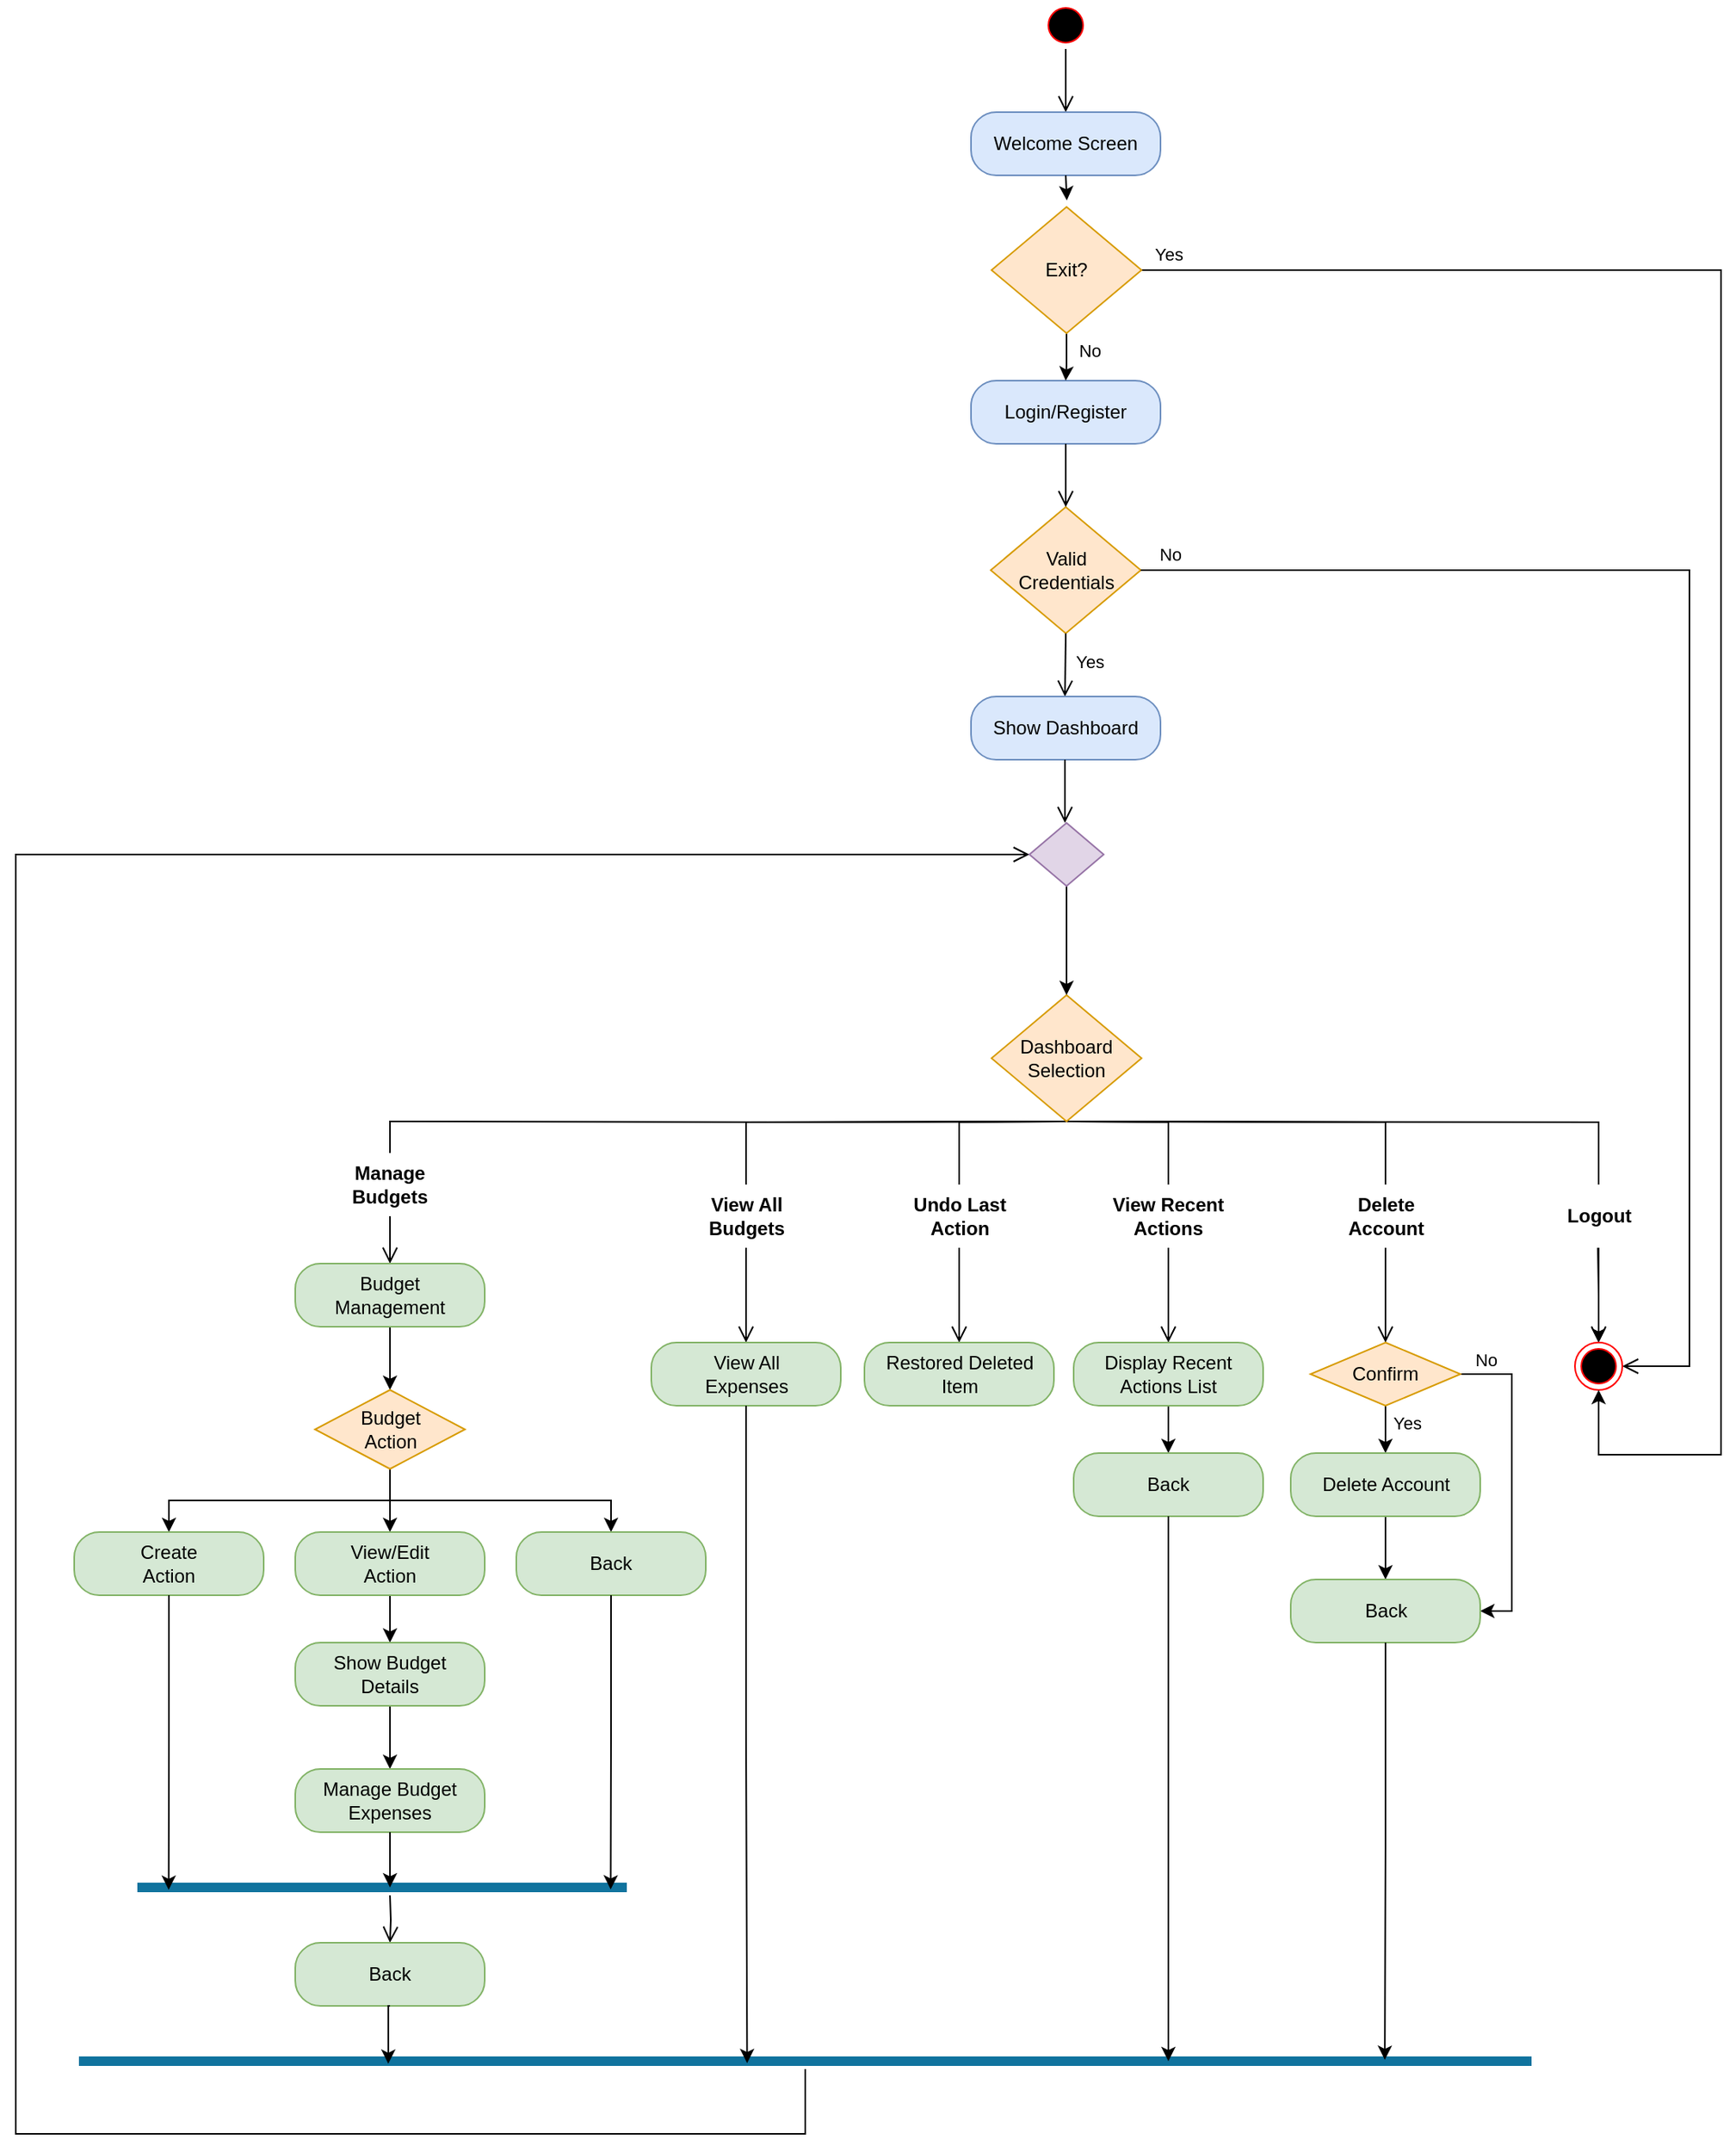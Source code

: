 <mxfile version="26.2.14">
  <diagram name="Page-1" id="0783ab3e-0a74-02c8-0abd-f7b4e66b4bec">
    <mxGraphModel grid="1" page="1" gridSize="10" guides="1" tooltips="1" connect="1" arrows="1" fold="1" pageScale="1" pageWidth="850" pageHeight="1100" background="none" math="0" shadow="0">
      <root>
        <mxCell id="0" />
        <mxCell id="1" parent="0" />
        <mxCell id="14E7IoNqwPS8QeaToOx5-82" value="" style="ellipse;html=1;shape=startState;fillColor=#000000;strokeColor=#FF0000;fixDash=0;editable=1;movable=1;resizable=1;rotatable=1;deletable=1;locked=0;connectable=1;metaEdit=0;" vertex="1" parent="1">
          <mxGeometry x="410" width="30" height="30" as="geometry" />
        </mxCell>
        <mxCell id="14E7IoNqwPS8QeaToOx5-83" value="" style="edgeStyle=orthogonalEdgeStyle;html=1;verticalAlign=bottom;endArrow=open;endSize=8;strokeColor=#000000;rounded=0;entryX=0.5;entryY=0;entryDx=0;entryDy=0;fixDash=0;editable=1;movable=1;resizable=1;rotatable=1;deletable=1;locked=0;connectable=1;metaEdit=0;" edge="1" parent="1" source="14E7IoNqwPS8QeaToOx5-82" target="14E7IoNqwPS8QeaToOx5-84">
          <mxGeometry relative="1" as="geometry">
            <mxPoint x="425" y="210" as="targetPoint" />
          </mxGeometry>
        </mxCell>
        <mxCell id="14E7IoNqwPS8QeaToOx5-84" value="&lt;div&gt;Welcome Screen&lt;/div&gt;" style="rounded=1;whiteSpace=wrap;html=1;arcSize=40;fillColor=#dae8fc;strokeColor=#6c8ebf;fixDash=0;editable=1;movable=1;resizable=1;rotatable=1;deletable=1;locked=0;connectable=1;metaEdit=0;" vertex="1" parent="1">
          <mxGeometry x="365" y="70" width="120" height="40" as="geometry" />
        </mxCell>
        <mxCell id="14E7IoNqwPS8QeaToOx5-88" value="&lt;div&gt;Valid&lt;/div&gt;&lt;div&gt;Credentials&lt;/div&gt;" style="rhombus;whiteSpace=wrap;html=1;fillColor=#ffe6cc;strokeColor=#d79b00;fixDash=0;editable=1;movable=1;resizable=1;rotatable=1;deletable=1;locked=0;connectable=1;metaEdit=0;" vertex="1" parent="1">
          <mxGeometry x="377.5" y="320" width="95" height="80" as="geometry" />
        </mxCell>
        <mxCell id="14E7IoNqwPS8QeaToOx5-89" value="" style="edgeStyle=orthogonalEdgeStyle;html=1;align=left;verticalAlign=bottom;endArrow=open;endSize=8;strokeColor=#000000;rounded=0;entryX=1;entryY=0.5;entryDx=0;entryDy=0;fixDash=0;editable=1;movable=1;resizable=1;rotatable=1;deletable=1;locked=0;connectable=1;metaEdit=0;" edge="1" parent="1" source="14E7IoNqwPS8QeaToOx5-88" target="14E7IoNqwPS8QeaToOx5-148">
          <mxGeometry x="-1" relative="1" as="geometry">
            <mxPoint x="520" y="220" as="targetPoint" />
            <Array as="points">
              <mxPoint x="820" y="360" />
              <mxPoint x="820" y="864" />
            </Array>
            <mxPoint as="offset" />
          </mxGeometry>
        </mxCell>
        <mxCell id="14E7IoNqwPS8QeaToOx5-197" value="No" style="edgeLabel;html=1;align=center;verticalAlign=middle;resizable=1;points=[];fixDash=0;editable=1;movable=1;rotatable=1;deletable=1;locked=0;connectable=1;metaEdit=0;" connectable="0" vertex="1" parent="14E7IoNqwPS8QeaToOx5-89">
          <mxGeometry x="-0.962" y="1" relative="1" as="geometry">
            <mxPoint x="1" y="-9" as="offset" />
          </mxGeometry>
        </mxCell>
        <mxCell id="14E7IoNqwPS8QeaToOx5-90" value="" style="edgeStyle=orthogonalEdgeStyle;html=1;align=left;verticalAlign=top;endArrow=open;endSize=8;strokeColor=#000000;rounded=0;exitX=0.5;exitY=1;exitDx=0;exitDy=0;fixDash=0;editable=1;movable=1;resizable=1;rotatable=1;deletable=1;locked=0;connectable=1;metaEdit=0;" edge="1" parent="1" source="14E7IoNqwPS8QeaToOx5-88">
          <mxGeometry x="-1" relative="1" as="geometry">
            <mxPoint x="424.5" y="440" as="targetPoint" />
          </mxGeometry>
        </mxCell>
        <mxCell id="14E7IoNqwPS8QeaToOx5-196" value="Yes" style="edgeLabel;html=1;align=center;verticalAlign=middle;resizable=1;points=[];fixDash=0;editable=1;movable=1;rotatable=1;deletable=1;locked=0;connectable=1;metaEdit=0;" connectable="0" vertex="1" parent="14E7IoNqwPS8QeaToOx5-90">
          <mxGeometry x="-0.092" relative="1" as="geometry">
            <mxPoint x="15" as="offset" />
          </mxGeometry>
        </mxCell>
        <mxCell id="14E7IoNqwPS8QeaToOx5-95" value="Show Dashboard" style="rounded=1;whiteSpace=wrap;html=1;arcSize=40;fillColor=#dae8fc;strokeColor=#6c8ebf;fixDash=0;editable=1;movable=1;resizable=1;rotatable=1;deletable=1;locked=0;connectable=1;metaEdit=0;" vertex="1" parent="1">
          <mxGeometry x="365" y="440" width="120" height="40" as="geometry" />
        </mxCell>
        <mxCell id="14E7IoNqwPS8QeaToOx5-96" value="" style="edgeStyle=orthogonalEdgeStyle;html=1;verticalAlign=bottom;endArrow=open;endSize=8;strokeColor=#000000;rounded=0;entryX=0.5;entryY=0;entryDx=0;entryDy=0;fixDash=0;editable=1;movable=1;resizable=1;rotatable=1;deletable=1;locked=0;connectable=1;metaEdit=0;" edge="1" parent="1" source="14E7IoNqwPS8QeaToOx5-95">
          <mxGeometry relative="1" as="geometry">
            <mxPoint x="424.5" y="520.0" as="targetPoint" />
          </mxGeometry>
        </mxCell>
        <mxCell id="14E7IoNqwPS8QeaToOx5-97" value="Login/Register" style="rounded=1;whiteSpace=wrap;html=1;arcSize=40;fillColor=#dae8fc;strokeColor=#6c8ebf;fixDash=0;editable=1;movable=1;resizable=1;rotatable=1;deletable=1;locked=0;connectable=1;metaEdit=0;" vertex="1" parent="1">
          <mxGeometry x="365" y="240" width="120" height="40" as="geometry" />
        </mxCell>
        <mxCell id="14E7IoNqwPS8QeaToOx5-98" value="" style="edgeStyle=orthogonalEdgeStyle;html=1;verticalAlign=bottom;endArrow=open;endSize=8;strokeColor=#000000;rounded=0;entryX=0.5;entryY=0;entryDx=0;entryDy=0;fixDash=0;editable=1;movable=1;resizable=1;rotatable=1;deletable=1;locked=0;connectable=1;metaEdit=0;" edge="1" parent="1" source="14E7IoNqwPS8QeaToOx5-97" target="14E7IoNqwPS8QeaToOx5-88">
          <mxGeometry relative="1" as="geometry">
            <mxPoint x="470" y="410" as="targetPoint" />
          </mxGeometry>
        </mxCell>
        <mxCell id="14E7IoNqwPS8QeaToOx5-105" value="&lt;div&gt;Manage&lt;/div&gt;&lt;div&gt;Budgets&lt;/div&gt;" style="rounded=1;whiteSpace=wrap;html=1;arcSize=40;fontColor=#000000;fillColor=none;strokeColor=none;fontStyle=1;fixDash=0;editable=1;movable=1;resizable=1;rotatable=1;deletable=1;locked=0;connectable=1;metaEdit=0;" vertex="1" parent="1">
          <mxGeometry x="-63" y="729" width="120" height="40" as="geometry" />
        </mxCell>
        <mxCell id="14E7IoNqwPS8QeaToOx5-106" value="" style="edgeStyle=orthogonalEdgeStyle;html=1;verticalAlign=bottom;endArrow=open;endSize=8;strokeColor=#000000;rounded=0;entryX=0.5;entryY=0;entryDx=0;entryDy=0;fixDash=0;editable=1;movable=1;resizable=1;rotatable=1;deletable=1;locked=0;connectable=1;metaEdit=0;" edge="1" parent="1" source="14E7IoNqwPS8QeaToOx5-105" target="14E7IoNqwPS8QeaToOx5-135">
          <mxGeometry relative="1" as="geometry">
            <mxPoint x="-3" y="829" as="targetPoint" />
          </mxGeometry>
        </mxCell>
        <mxCell id="14E7IoNqwPS8QeaToOx5-108" value="&lt;div&gt;View All&lt;/div&gt;&lt;div&gt;Budgets&lt;/div&gt;" style="rounded=1;whiteSpace=wrap;html=1;arcSize=40;fontColor=#000000;fillColor=none;strokeColor=none;fontStyle=1;fixDash=0;editable=1;movable=1;resizable=1;rotatable=1;deletable=1;locked=0;connectable=1;metaEdit=0;" vertex="1" parent="1">
          <mxGeometry x="162.5" y="749" width="120" height="40" as="geometry" />
        </mxCell>
        <mxCell id="14E7IoNqwPS8QeaToOx5-109" value="" style="edgeStyle=orthogonalEdgeStyle;html=1;verticalAlign=bottom;endArrow=open;endSize=8;strokeColor=#000000;rounded=0;fixDash=0;editable=1;movable=1;resizable=1;rotatable=1;deletable=1;locked=0;connectable=1;metaEdit=0;" edge="1" parent="1" source="14E7IoNqwPS8QeaToOx5-108">
          <mxGeometry relative="1" as="geometry">
            <mxPoint x="222.5" y="849" as="targetPoint" />
          </mxGeometry>
        </mxCell>
        <mxCell id="14E7IoNqwPS8QeaToOx5-110" value="&lt;div&gt;Undo Last&lt;/div&gt;&lt;div&gt;Action&lt;/div&gt;" style="rounded=1;whiteSpace=wrap;html=1;arcSize=40;fontColor=#000000;fillColor=none;strokeColor=none;fontStyle=1;fixDash=0;editable=1;movable=1;resizable=1;rotatable=1;deletable=1;locked=0;connectable=1;metaEdit=0;" vertex="1" parent="1">
          <mxGeometry x="297.5" y="749" width="120" height="40" as="geometry" />
        </mxCell>
        <mxCell id="14E7IoNqwPS8QeaToOx5-111" value="" style="edgeStyle=orthogonalEdgeStyle;html=1;verticalAlign=bottom;endArrow=open;endSize=8;strokeColor=#000000;rounded=0;fixDash=0;editable=1;movable=1;resizable=1;rotatable=1;deletable=1;locked=0;connectable=1;metaEdit=0;" edge="1" parent="1" source="14E7IoNqwPS8QeaToOx5-110">
          <mxGeometry relative="1" as="geometry">
            <mxPoint x="357.5" y="849" as="targetPoint" />
          </mxGeometry>
        </mxCell>
        <mxCell id="14E7IoNqwPS8QeaToOx5-112" value="&lt;div&gt;View Recent&lt;/div&gt;&lt;div&gt;Actions&lt;/div&gt;" style="rounded=1;whiteSpace=wrap;html=1;arcSize=40;fontColor=#000000;fillColor=none;strokeColor=none;fontStyle=1;fixDash=0;editable=1;movable=1;resizable=1;rotatable=1;deletable=1;locked=0;connectable=1;metaEdit=0;" vertex="1" parent="1">
          <mxGeometry x="430" y="749" width="120" height="40" as="geometry" />
        </mxCell>
        <mxCell id="14E7IoNqwPS8QeaToOx5-113" value="" style="edgeStyle=orthogonalEdgeStyle;html=1;verticalAlign=bottom;endArrow=open;endSize=8;strokeColor=#000000;rounded=0;fixDash=0;editable=1;movable=1;resizable=1;rotatable=1;deletable=1;locked=0;connectable=1;metaEdit=0;" edge="1" parent="1" source="14E7IoNqwPS8QeaToOx5-112">
          <mxGeometry relative="1" as="geometry">
            <mxPoint x="490" y="849" as="targetPoint" />
          </mxGeometry>
        </mxCell>
        <mxCell id="14E7IoNqwPS8QeaToOx5-114" value="&lt;div&gt;Delete&lt;/div&gt;&lt;div&gt;Account&lt;/div&gt;" style="rounded=1;whiteSpace=wrap;html=1;arcSize=40;fontColor=#000000;fillColor=none;strokeColor=none;fontStyle=1;fixDash=0;editable=1;movable=1;resizable=1;rotatable=1;deletable=1;locked=0;connectable=1;metaEdit=0;" vertex="1" parent="1">
          <mxGeometry x="567.5" y="749" width="120" height="40" as="geometry" />
        </mxCell>
        <mxCell id="14E7IoNqwPS8QeaToOx5-115" value="" style="edgeStyle=orthogonalEdgeStyle;html=1;verticalAlign=bottom;endArrow=open;endSize=8;strokeColor=#000000;rounded=0;fixDash=0;editable=1;movable=1;resizable=1;rotatable=1;deletable=1;locked=0;connectable=1;metaEdit=0;" edge="1" parent="1" source="14E7IoNqwPS8QeaToOx5-114">
          <mxGeometry relative="1" as="geometry">
            <mxPoint x="627.5" y="849" as="targetPoint" />
          </mxGeometry>
        </mxCell>
        <mxCell id="14E7IoNqwPS8QeaToOx5-209" value="" style="edgeStyle=orthogonalEdgeStyle;rounded=0;orthogonalLoop=1;jettySize=auto;html=1;fixDash=0;editable=1;movable=1;resizable=1;rotatable=1;deletable=1;locked=0;connectable=1;metaEdit=0;" edge="1" parent="1" source="14E7IoNqwPS8QeaToOx5-116" target="14E7IoNqwPS8QeaToOx5-148">
          <mxGeometry relative="1" as="geometry" />
        </mxCell>
        <mxCell id="14E7IoNqwPS8QeaToOx5-116" value="Logout" style="rounded=1;whiteSpace=wrap;html=1;arcSize=40;fontColor=#000000;fillColor=none;strokeColor=none;fontStyle=1;fixDash=0;editable=1;movable=1;resizable=1;rotatable=1;deletable=1;locked=0;connectable=1;metaEdit=0;" vertex="1" parent="1">
          <mxGeometry x="702.5" y="749" width="120" height="40" as="geometry" />
        </mxCell>
        <mxCell id="14E7IoNqwPS8QeaToOx5-128" style="edgeStyle=orthogonalEdgeStyle;rounded=0;orthogonalLoop=1;jettySize=auto;html=1;exitX=0.5;exitY=1;exitDx=0;exitDy=0;entryX=0.5;entryY=0;entryDx=0;entryDy=0;strokeColor=#000000;startArrow=none;startFill=0;endArrow=none;fixDash=0;editable=1;movable=1;resizable=1;rotatable=1;deletable=1;locked=0;connectable=1;metaEdit=0;" edge="1" parent="1" target="14E7IoNqwPS8QeaToOx5-110">
          <mxGeometry relative="1" as="geometry">
            <mxPoint x="425" y="709" as="sourcePoint" />
          </mxGeometry>
        </mxCell>
        <mxCell id="14E7IoNqwPS8QeaToOx5-129" style="edgeStyle=orthogonalEdgeStyle;rounded=0;orthogonalLoop=1;jettySize=auto;html=1;exitX=0.5;exitY=1;exitDx=0;exitDy=0;entryX=0.5;entryY=0;entryDx=0;entryDy=0;strokeColor=#000000;endArrow=none;startFill=0;fixDash=0;editable=1;movable=1;resizable=1;rotatable=1;deletable=1;locked=0;connectable=1;metaEdit=0;" edge="1" parent="1" target="14E7IoNqwPS8QeaToOx5-108">
          <mxGeometry relative="1" as="geometry">
            <mxPoint x="425" y="709" as="sourcePoint" />
          </mxGeometry>
        </mxCell>
        <mxCell id="14E7IoNqwPS8QeaToOx5-130" style="edgeStyle=orthogonalEdgeStyle;rounded=0;orthogonalLoop=1;jettySize=auto;html=1;exitX=0.5;exitY=1;exitDx=0;exitDy=0;entryX=0.5;entryY=0;entryDx=0;entryDy=0;strokeColor=#000000;endArrow=none;startFill=0;fixDash=0;editable=1;movable=1;resizable=1;rotatable=1;deletable=1;locked=0;connectable=1;metaEdit=0;" edge="1" parent="1" target="14E7IoNqwPS8QeaToOx5-105">
          <mxGeometry relative="1" as="geometry">
            <mxPoint x="425" y="709" as="sourcePoint" />
          </mxGeometry>
        </mxCell>
        <mxCell id="14E7IoNqwPS8QeaToOx5-131" style="edgeStyle=orthogonalEdgeStyle;rounded=0;orthogonalLoop=1;jettySize=auto;html=1;exitX=0.5;exitY=1;exitDx=0;exitDy=0;strokeColor=#000000;endArrow=none;startFill=0;fixDash=0;editable=1;movable=1;resizable=1;rotatable=1;deletable=1;locked=0;connectable=1;metaEdit=0;" edge="1" parent="1" target="14E7IoNqwPS8QeaToOx5-112">
          <mxGeometry relative="1" as="geometry">
            <mxPoint x="425" y="709" as="sourcePoint" />
          </mxGeometry>
        </mxCell>
        <mxCell id="14E7IoNqwPS8QeaToOx5-132" style="edgeStyle=orthogonalEdgeStyle;rounded=0;orthogonalLoop=1;jettySize=auto;html=1;exitX=0.5;exitY=1;exitDx=0;exitDy=0;strokeColor=#000000;endArrow=none;startFill=0;fixDash=0;editable=1;movable=1;resizable=1;rotatable=1;deletable=1;locked=0;connectable=1;metaEdit=0;" edge="1" parent="1" target="14E7IoNqwPS8QeaToOx5-114">
          <mxGeometry relative="1" as="geometry">
            <mxPoint x="425" y="709" as="sourcePoint" />
          </mxGeometry>
        </mxCell>
        <mxCell id="14E7IoNqwPS8QeaToOx5-133" style="edgeStyle=orthogonalEdgeStyle;rounded=0;orthogonalLoop=1;jettySize=auto;html=1;exitX=0.5;exitY=1;exitDx=0;exitDy=0;entryX=0.5;entryY=0;entryDx=0;entryDy=0;strokeColor=#000000;endArrow=none;startFill=0;fixDash=0;editable=1;movable=1;resizable=1;rotatable=1;deletable=1;locked=0;connectable=1;metaEdit=0;" edge="1" parent="1" target="14E7IoNqwPS8QeaToOx5-116">
          <mxGeometry relative="1" as="geometry">
            <mxPoint x="425" y="709" as="sourcePoint" />
          </mxGeometry>
        </mxCell>
        <mxCell id="14E7IoNqwPS8QeaToOx5-152" style="edgeStyle=orthogonalEdgeStyle;rounded=0;orthogonalLoop=1;jettySize=auto;html=1;exitX=0.5;exitY=1;exitDx=0;exitDy=0;entryX=0.5;entryY=0;entryDx=0;entryDy=0;strokeColor=#000000;fixDash=0;editable=1;movable=1;resizable=1;rotatable=1;deletable=1;locked=0;connectable=1;metaEdit=0;" edge="1" parent="1" source="14E7IoNqwPS8QeaToOx5-135" target="14E7IoNqwPS8QeaToOx5-151">
          <mxGeometry relative="1" as="geometry" />
        </mxCell>
        <mxCell id="14E7IoNqwPS8QeaToOx5-135" value="&lt;div&gt;Budget&lt;/div&gt;&lt;div&gt;Management&lt;/div&gt;" style="rounded=1;whiteSpace=wrap;html=1;arcSize=40;fillColor=#d5e8d4;strokeColor=#82b366;fixDash=0;editable=1;movable=1;resizable=1;rotatable=1;deletable=1;locked=0;connectable=1;metaEdit=0;" vertex="1" parent="1">
          <mxGeometry x="-63" y="799" width="120" height="40" as="geometry" />
        </mxCell>
        <mxCell id="14E7IoNqwPS8QeaToOx5-136" value="&lt;div&gt;View All&lt;/div&gt;&lt;div&gt;Expenses&lt;/div&gt;" style="rounded=1;whiteSpace=wrap;html=1;arcSize=40;fillColor=#d5e8d4;strokeColor=#82b366;fixDash=0;editable=1;movable=1;resizable=1;rotatable=1;deletable=1;locked=0;connectable=1;metaEdit=0;" vertex="1" parent="1">
          <mxGeometry x="162.5" y="849" width="120" height="40" as="geometry" />
        </mxCell>
        <mxCell id="14E7IoNqwPS8QeaToOx5-149" style="edgeStyle=orthogonalEdgeStyle;rounded=0;orthogonalLoop=1;jettySize=auto;html=1;exitX=0.5;exitY=1;exitDx=0;exitDy=0;entryX=0.5;entryY=0;entryDx=0;entryDy=0;strokeColor=#000000;fixDash=0;editable=1;movable=1;resizable=1;rotatable=1;deletable=1;locked=0;connectable=1;metaEdit=0;" edge="1" parent="1" source="14E7IoNqwPS8QeaToOx5-137" target="14E7IoNqwPS8QeaToOx5-144">
          <mxGeometry relative="1" as="geometry" />
        </mxCell>
        <mxCell id="14E7IoNqwPS8QeaToOx5-198" value="Yes" style="edgeLabel;html=1;align=center;verticalAlign=middle;resizable=1;points=[];fixDash=0;editable=1;movable=1;rotatable=1;deletable=1;locked=0;connectable=1;metaEdit=0;" connectable="0" vertex="1" parent="14E7IoNqwPS8QeaToOx5-149">
          <mxGeometry x="-0.118" y="1" relative="1" as="geometry">
            <mxPoint x="12" y="-2" as="offset" />
          </mxGeometry>
        </mxCell>
        <mxCell id="14E7IoNqwPS8QeaToOx5-202" style="edgeStyle=orthogonalEdgeStyle;rounded=0;orthogonalLoop=1;jettySize=auto;html=1;exitX=1;exitY=0.5;exitDx=0;exitDy=0;entryX=1;entryY=0.5;entryDx=0;entryDy=0;strokeColor=#000000;fixDash=0;editable=1;movable=1;resizable=1;rotatable=1;deletable=1;locked=0;connectable=1;metaEdit=0;" edge="1" parent="1" source="14E7IoNqwPS8QeaToOx5-137" target="14E7IoNqwPS8QeaToOx5-199">
          <mxGeometry relative="1" as="geometry" />
        </mxCell>
        <mxCell id="14E7IoNqwPS8QeaToOx5-203" value="No" style="edgeLabel;html=1;align=center;verticalAlign=middle;resizable=1;points=[];fixDash=0;editable=1;movable=1;rotatable=1;deletable=1;locked=0;connectable=1;metaEdit=0;" connectable="0" vertex="1" parent="14E7IoNqwPS8QeaToOx5-202">
          <mxGeometry x="-0.843" relative="1" as="geometry">
            <mxPoint y="-9" as="offset" />
          </mxGeometry>
        </mxCell>
        <mxCell id="14E7IoNqwPS8QeaToOx5-137" value="&lt;div&gt;Confirm&lt;/div&gt;" style="rhombus;whiteSpace=wrap;html=1;fillColor=#ffe6cc;strokeColor=#d79b00;fixDash=0;editable=1;movable=1;resizable=1;rotatable=1;deletable=1;locked=0;connectable=1;metaEdit=0;" vertex="1" parent="1">
          <mxGeometry x="580" y="849" width="95" height="40" as="geometry" />
        </mxCell>
        <mxCell id="14E7IoNqwPS8QeaToOx5-138" value="&lt;div&gt;Dashboard&lt;/div&gt;&lt;div&gt;Selection&lt;/div&gt;" style="rhombus;whiteSpace=wrap;html=1;fillColor=#ffe6cc;strokeColor=#d79b00;fixDash=0;editable=1;movable=1;resizable=1;rotatable=1;deletable=1;locked=0;connectable=1;metaEdit=0;" vertex="1" parent="1">
          <mxGeometry x="378" y="629" width="95" height="80" as="geometry" />
        </mxCell>
        <mxCell id="14E7IoNqwPS8QeaToOx5-140" value="&lt;div&gt;Restored Deleted&lt;/div&gt;&lt;div&gt;Item&lt;/div&gt;" style="rounded=1;whiteSpace=wrap;html=1;arcSize=40;fillColor=#d5e8d4;strokeColor=#82b366;fixDash=0;editable=1;movable=1;resizable=1;rotatable=1;deletable=1;locked=0;connectable=1;metaEdit=0;" vertex="1" parent="1">
          <mxGeometry x="297.5" y="849" width="120" height="40" as="geometry" />
        </mxCell>
        <mxCell id="14E7IoNqwPS8QeaToOx5-150" style="edgeStyle=orthogonalEdgeStyle;rounded=0;orthogonalLoop=1;jettySize=auto;html=1;exitX=0.5;exitY=1;exitDx=0;exitDy=0;entryX=0.5;entryY=0;entryDx=0;entryDy=0;strokeColor=#000000;fixDash=0;editable=1;movable=1;resizable=1;rotatable=1;deletable=1;locked=0;connectable=1;metaEdit=0;" edge="1" parent="1" source="14E7IoNqwPS8QeaToOx5-141" target="14E7IoNqwPS8QeaToOx5-143">
          <mxGeometry relative="1" as="geometry" />
        </mxCell>
        <mxCell id="14E7IoNqwPS8QeaToOx5-141" value="&lt;div&gt;Display Recent&lt;/div&gt;&lt;div&gt;Actions List&lt;/div&gt;" style="rounded=1;whiteSpace=wrap;html=1;arcSize=40;fillColor=#d5e8d4;strokeColor=#82b366;fixDash=0;editable=1;movable=1;resizable=1;rotatable=1;deletable=1;locked=0;connectable=1;metaEdit=0;" vertex="1" parent="1">
          <mxGeometry x="430" y="849" width="120" height="40" as="geometry" />
        </mxCell>
        <mxCell id="14E7IoNqwPS8QeaToOx5-142" value="" style="edgeStyle=orthogonalEdgeStyle;html=1;verticalAlign=bottom;endArrow=open;endSize=8;strokeColor=#000000;rounded=0;fixDash=0;editable=1;movable=1;resizable=1;rotatable=1;deletable=1;locked=0;connectable=1;metaEdit=0;" edge="1" parent="1">
          <mxGeometry relative="1" as="geometry">
            <mxPoint x="762.5" y="849" as="targetPoint" />
            <mxPoint x="762" y="789" as="sourcePoint" />
          </mxGeometry>
        </mxCell>
        <mxCell id="14E7IoNqwPS8QeaToOx5-143" value="Back" style="rounded=1;whiteSpace=wrap;html=1;arcSize=40;fillColor=#d5e8d4;strokeColor=#82b366;fixDash=0;editable=1;movable=1;resizable=1;rotatable=1;deletable=1;locked=0;connectable=1;metaEdit=0;" vertex="1" parent="1">
          <mxGeometry x="430" y="919" width="120" height="40" as="geometry" />
        </mxCell>
        <mxCell id="14E7IoNqwPS8QeaToOx5-200" style="edgeStyle=orthogonalEdgeStyle;rounded=0;orthogonalLoop=1;jettySize=auto;html=1;exitX=0.5;exitY=1;exitDx=0;exitDy=0;entryX=0.5;entryY=0;entryDx=0;entryDy=0;fixDash=0;editable=1;movable=1;resizable=1;rotatable=1;deletable=1;locked=0;connectable=1;metaEdit=0;" edge="1" parent="1" source="14E7IoNqwPS8QeaToOx5-144" target="14E7IoNqwPS8QeaToOx5-199">
          <mxGeometry relative="1" as="geometry" />
        </mxCell>
        <mxCell id="14E7IoNqwPS8QeaToOx5-144" value="Delete Account" style="rounded=1;whiteSpace=wrap;html=1;arcSize=40;fillColor=#d5e8d4;strokeColor=#82b366;fixDash=0;editable=1;movable=1;resizable=1;rotatable=1;deletable=1;locked=0;connectable=1;metaEdit=0;" vertex="1" parent="1">
          <mxGeometry x="567.5" y="919" width="120" height="40" as="geometry" />
        </mxCell>
        <mxCell id="14E7IoNqwPS8QeaToOx5-148" value="" style="ellipse;html=1;shape=endState;fillColor=#000000;strokeColor=#FF0000;fixDash=0;editable=1;movable=1;resizable=1;rotatable=1;deletable=1;locked=0;connectable=1;metaEdit=0;" vertex="1" parent="1">
          <mxGeometry x="747.5" y="849" width="30" height="30" as="geometry" />
        </mxCell>
        <mxCell id="14E7IoNqwPS8QeaToOx5-156" style="edgeStyle=orthogonalEdgeStyle;rounded=0;orthogonalLoop=1;jettySize=auto;html=1;exitX=0.5;exitY=1;exitDx=0;exitDy=0;strokeColor=#000000;fixDash=0;editable=1;movable=1;resizable=1;rotatable=1;deletable=1;locked=0;connectable=1;metaEdit=0;" edge="1" parent="1" source="14E7IoNqwPS8QeaToOx5-151" target="14E7IoNqwPS8QeaToOx5-153">
          <mxGeometry relative="1" as="geometry" />
        </mxCell>
        <mxCell id="14E7IoNqwPS8QeaToOx5-157" style="edgeStyle=orthogonalEdgeStyle;rounded=0;orthogonalLoop=1;jettySize=auto;html=1;exitX=0.5;exitY=1;exitDx=0;exitDy=0;entryX=0.5;entryY=0;entryDx=0;entryDy=0;strokeColor=#000000;fixDash=0;editable=1;movable=1;resizable=1;rotatable=1;deletable=1;locked=0;connectable=1;metaEdit=0;" edge="1" parent="1" source="14E7IoNqwPS8QeaToOx5-151" target="14E7IoNqwPS8QeaToOx5-154">
          <mxGeometry relative="1" as="geometry" />
        </mxCell>
        <mxCell id="14E7IoNqwPS8QeaToOx5-158" style="edgeStyle=orthogonalEdgeStyle;rounded=0;orthogonalLoop=1;jettySize=auto;html=1;exitX=0.5;exitY=1;exitDx=0;exitDy=0;entryX=0.5;entryY=0;entryDx=0;entryDy=0;strokeColor=#000000;fixDash=0;editable=1;movable=1;resizable=1;rotatable=1;deletable=1;locked=0;connectable=1;metaEdit=0;" edge="1" parent="1" source="14E7IoNqwPS8QeaToOx5-151" target="14E7IoNqwPS8QeaToOx5-155">
          <mxGeometry relative="1" as="geometry" />
        </mxCell>
        <mxCell id="14E7IoNqwPS8QeaToOx5-151" value="&lt;div&gt;Budget&lt;/div&gt;&lt;div&gt;Action&lt;/div&gt;" style="rhombus;whiteSpace=wrap;html=1;fillColor=#ffe6cc;strokeColor=#d79b00;fixDash=0;editable=1;movable=1;resizable=1;rotatable=1;deletable=1;locked=0;connectable=1;metaEdit=0;" vertex="1" parent="1">
          <mxGeometry x="-50.5" y="879" width="95" height="50" as="geometry" />
        </mxCell>
        <mxCell id="14E7IoNqwPS8QeaToOx5-153" value="&lt;div&gt;Create&lt;/div&gt;&lt;div&gt;Action&lt;/div&gt;" style="rounded=1;whiteSpace=wrap;html=1;arcSize=40;fillColor=#d5e8d4;strokeColor=#82b366;fixDash=0;editable=1;movable=1;resizable=1;rotatable=1;deletable=1;locked=0;connectable=1;metaEdit=0;" vertex="1" parent="1">
          <mxGeometry x="-203" y="969" width="120" height="40" as="geometry" />
        </mxCell>
        <mxCell id="14E7IoNqwPS8QeaToOx5-160" style="edgeStyle=orthogonalEdgeStyle;rounded=0;orthogonalLoop=1;jettySize=auto;html=1;exitX=0.5;exitY=1;exitDx=0;exitDy=0;strokeColor=#000000;fixDash=0;editable=1;movable=1;resizable=1;rotatable=1;deletable=1;locked=0;connectable=1;metaEdit=0;" edge="1" parent="1" source="14E7IoNqwPS8QeaToOx5-154" target="14E7IoNqwPS8QeaToOx5-159">
          <mxGeometry relative="1" as="geometry" />
        </mxCell>
        <mxCell id="14E7IoNqwPS8QeaToOx5-154" value="&lt;div&gt;View/Edit&lt;/div&gt;&lt;div&gt;Action&lt;/div&gt;" style="rounded=1;whiteSpace=wrap;html=1;arcSize=40;fillColor=#d5e8d4;strokeColor=#82b366;fixDash=0;editable=1;movable=1;resizable=1;rotatable=1;deletable=1;locked=0;connectable=1;metaEdit=0;" vertex="1" parent="1">
          <mxGeometry x="-63" y="969" width="120" height="40" as="geometry" />
        </mxCell>
        <mxCell id="14E7IoNqwPS8QeaToOx5-155" value="Back" style="rounded=1;whiteSpace=wrap;html=1;arcSize=40;fillColor=#d5e8d4;strokeColor=#82b366;fixDash=0;editable=1;movable=1;resizable=1;rotatable=1;deletable=1;locked=0;connectable=1;metaEdit=0;" vertex="1" parent="1">
          <mxGeometry x="77" y="969" width="120" height="40" as="geometry" />
        </mxCell>
        <mxCell id="14E7IoNqwPS8QeaToOx5-162" style="edgeStyle=orthogonalEdgeStyle;rounded=0;orthogonalLoop=1;jettySize=auto;html=1;exitX=0.5;exitY=1;exitDx=0;exitDy=0;strokeColor=#000000;fixDash=0;editable=1;movable=1;resizable=1;rotatable=1;deletable=1;locked=0;connectable=1;metaEdit=0;" edge="1" parent="1" source="14E7IoNqwPS8QeaToOx5-159" target="14E7IoNqwPS8QeaToOx5-161">
          <mxGeometry relative="1" as="geometry" />
        </mxCell>
        <mxCell id="14E7IoNqwPS8QeaToOx5-159" value="&lt;div&gt;Show Budget&lt;/div&gt;&lt;div&gt;Details&lt;/div&gt;" style="rounded=1;whiteSpace=wrap;html=1;arcSize=40;fillColor=#d5e8d4;strokeColor=#82b366;fixDash=0;editable=1;movable=1;resizable=1;rotatable=1;deletable=1;locked=0;connectable=1;metaEdit=0;" vertex="1" parent="1">
          <mxGeometry x="-63" y="1039" width="120" height="40" as="geometry" />
        </mxCell>
        <mxCell id="14E7IoNqwPS8QeaToOx5-161" value="&lt;div&gt;Manage Budget&lt;/div&gt;&lt;div&gt;Expenses&lt;/div&gt;" style="rounded=1;whiteSpace=wrap;html=1;arcSize=40;fillColor=#d5e8d4;strokeColor=#82b366;fixDash=0;editable=1;movable=1;resizable=1;rotatable=1;deletable=1;locked=0;connectable=1;metaEdit=0;" vertex="1" parent="1">
          <mxGeometry x="-63" y="1119" width="120" height="40" as="geometry" />
        </mxCell>
        <mxCell id="14E7IoNqwPS8QeaToOx5-171" value="" style="shape=line;html=1;strokeWidth=6;strokeColor=#10739e;fillColor=#b1ddf0;fixDash=0;editable=1;movable=1;resizable=1;rotatable=1;deletable=1;locked=0;connectable=1;metaEdit=0;" vertex="1" parent="1">
          <mxGeometry x="-163" y="1189" width="310" height="10" as="geometry" />
        </mxCell>
        <mxCell id="14E7IoNqwPS8QeaToOx5-172" value="" style="edgeStyle=orthogonalEdgeStyle;html=1;verticalAlign=bottom;endArrow=open;endSize=8;strokeColor=#000000;rounded=0;entryX=0.5;entryY=0;entryDx=0;entryDy=0;fixDash=0;editable=1;movable=1;resizable=1;rotatable=1;deletable=1;locked=0;connectable=1;metaEdit=0;" edge="1" parent="1" target="14E7IoNqwPS8QeaToOx5-174">
          <mxGeometry relative="1" as="geometry">
            <mxPoint x="-50.5" y="1269" as="targetPoint" />
            <mxPoint x="-3" y="1199" as="sourcePoint" />
          </mxGeometry>
        </mxCell>
        <mxCell id="14E7IoNqwPS8QeaToOx5-173" style="edgeStyle=orthogonalEdgeStyle;rounded=0;orthogonalLoop=1;jettySize=auto;html=1;exitX=0.5;exitY=1;exitDx=0;exitDy=0;entryX=0.967;entryY=0.629;entryDx=0;entryDy=0;entryPerimeter=0;strokeColor=#000000;fixDash=0;editable=1;movable=1;resizable=1;rotatable=1;deletable=1;locked=0;connectable=1;metaEdit=0;" edge="1" parent="1" source="14E7IoNqwPS8QeaToOx5-155" target="14E7IoNqwPS8QeaToOx5-171">
          <mxGeometry relative="1" as="geometry">
            <mxPoint x="137" y="1189" as="targetPoint" />
          </mxGeometry>
        </mxCell>
        <mxCell id="14E7IoNqwPS8QeaToOx5-174" value="Back" style="rounded=1;whiteSpace=wrap;html=1;arcSize=40;fillColor=#d5e8d4;strokeColor=#82b366;fixDash=0;editable=1;movable=1;resizable=1;rotatable=1;deletable=1;locked=0;connectable=1;metaEdit=0;" vertex="1" parent="1">
          <mxGeometry x="-63" y="1229" width="120" height="40" as="geometry" />
        </mxCell>
        <mxCell id="14E7IoNqwPS8QeaToOx5-176" value="" style="shape=line;html=1;strokeWidth=6;strokeColor=#10739e;fillColor=#b1ddf0;fixDash=0;editable=1;movable=1;resizable=1;rotatable=1;deletable=1;locked=0;connectable=1;metaEdit=0;" vertex="1" parent="1">
          <mxGeometry x="-200" y="1299" width="920" height="10" as="geometry" />
        </mxCell>
        <mxCell id="14E7IoNqwPS8QeaToOx5-177" value="" style="edgeStyle=orthogonalEdgeStyle;html=1;verticalAlign=bottom;endArrow=open;endSize=8;strokeColor=#000000;rounded=0;entryX=0;entryY=0.5;entryDx=0;entryDy=0;fixDash=0;editable=1;movable=1;resizable=1;rotatable=1;deletable=1;locked=0;connectable=1;metaEdit=0;" edge="1" parent="1" source="14E7IoNqwPS8QeaToOx5-176" target="14E7IoNqwPS8QeaToOx5-184">
          <mxGeometry relative="1" as="geometry">
            <mxPoint x="-100" y="1379" as="targetPoint" />
            <Array as="points">
              <mxPoint x="260" y="1350" />
              <mxPoint x="-240" y="1350" />
              <mxPoint x="-240" y="540" />
            </Array>
          </mxGeometry>
        </mxCell>
        <mxCell id="14E7IoNqwPS8QeaToOx5-178" style="edgeStyle=orthogonalEdgeStyle;rounded=0;orthogonalLoop=1;jettySize=auto;html=1;exitX=0.5;exitY=1;exitDx=0;exitDy=0;entryX=0.026;entryY=0.663;entryDx=0;entryDy=0;entryPerimeter=0;strokeColor=#000000;fixDash=0;editable=1;movable=1;resizable=1;rotatable=1;deletable=1;locked=0;connectable=1;metaEdit=0;" edge="1" parent="1" source="14E7IoNqwPS8QeaToOx5-174">
          <mxGeometry relative="1" as="geometry">
            <mxPoint x="-4.08" y="1305.63" as="targetPoint" />
          </mxGeometry>
        </mxCell>
        <mxCell id="14E7IoNqwPS8QeaToOx5-181" style="edgeStyle=orthogonalEdgeStyle;rounded=0;orthogonalLoop=1;jettySize=auto;html=1;exitX=0.5;exitY=1;exitDx=0;exitDy=0;entryX=0.75;entryY=0.5;entryDx=0;entryDy=0;entryPerimeter=0;strokeColor=#000000;fixDash=0;editable=1;movable=1;resizable=1;rotatable=1;deletable=1;locked=0;connectable=1;metaEdit=0;" edge="1" parent="1" source="14E7IoNqwPS8QeaToOx5-143" target="14E7IoNqwPS8QeaToOx5-176">
          <mxGeometry relative="1" as="geometry" />
        </mxCell>
        <mxCell id="14E7IoNqwPS8QeaToOx5-183" style="edgeStyle=orthogonalEdgeStyle;rounded=0;orthogonalLoop=1;jettySize=auto;html=1;exitX=0.5;exitY=1;exitDx=0;exitDy=0;entryX=0.46;entryY=0.621;entryDx=0;entryDy=0;entryPerimeter=0;strokeColor=#000000;fixDash=0;editable=1;movable=1;resizable=1;rotatable=1;deletable=1;locked=0;connectable=1;metaEdit=0;" edge="1" parent="1" source="14E7IoNqwPS8QeaToOx5-136" target="14E7IoNqwPS8QeaToOx5-176">
          <mxGeometry relative="1" as="geometry" />
        </mxCell>
        <mxCell id="14E7IoNqwPS8QeaToOx5-163" style="edgeStyle=orthogonalEdgeStyle;rounded=0;orthogonalLoop=1;jettySize=auto;html=1;exitX=0.5;exitY=1;exitDx=0;exitDy=0;strokeColor=#000000;fixDash=0;editable=1;movable=1;resizable=1;rotatable=1;deletable=1;locked=0;connectable=1;metaEdit=0;" edge="1" parent="1" source="14E7IoNqwPS8QeaToOx5-161">
          <mxGeometry relative="1" as="geometry">
            <mxPoint x="-3" y="1194" as="targetPoint" />
          </mxGeometry>
        </mxCell>
        <mxCell id="14E7IoNqwPS8QeaToOx5-164" style="edgeStyle=orthogonalEdgeStyle;rounded=0;orthogonalLoop=1;jettySize=auto;html=1;exitX=0.5;exitY=1;exitDx=0;exitDy=0;entryX=0.064;entryY=0.651;entryDx=0;entryDy=0;entryPerimeter=0;strokeColor=#000000;fixDash=0;editable=1;movable=1;resizable=1;rotatable=1;deletable=1;locked=0;connectable=1;metaEdit=0;" edge="1" parent="1" source="14E7IoNqwPS8QeaToOx5-153" target="14E7IoNqwPS8QeaToOx5-171">
          <mxGeometry relative="1" as="geometry">
            <mxPoint x="-142.667" y="1189" as="targetPoint" />
          </mxGeometry>
        </mxCell>
        <mxCell id="14E7IoNqwPS8QeaToOx5-188" style="edgeStyle=orthogonalEdgeStyle;rounded=0;orthogonalLoop=1;jettySize=auto;html=1;exitX=0.5;exitY=1;exitDx=0;exitDy=0;entryX=0.5;entryY=0;entryDx=0;entryDy=0;strokeColor=#000000;fixDash=0;editable=1;movable=1;resizable=1;rotatable=1;deletable=1;locked=0;connectable=1;metaEdit=0;" edge="1" parent="1" source="14E7IoNqwPS8QeaToOx5-184" target="14E7IoNqwPS8QeaToOx5-138">
          <mxGeometry relative="1" as="geometry" />
        </mxCell>
        <mxCell id="14E7IoNqwPS8QeaToOx5-184" value="" style="rhombus;whiteSpace=wrap;html=1;fillColor=#e1d5e7;strokeColor=#9673a6;fixDash=0;editable=1;movable=1;resizable=1;rotatable=1;deletable=1;locked=0;connectable=1;metaEdit=0;" vertex="1" parent="1">
          <mxGeometry x="402" y="520" width="47" height="40" as="geometry" />
        </mxCell>
        <mxCell id="14E7IoNqwPS8QeaToOx5-190" style="edgeStyle=orthogonalEdgeStyle;rounded=0;orthogonalLoop=1;jettySize=auto;html=1;exitX=0.5;exitY=1;exitDx=0;exitDy=0;fixDash=0;editable=1;movable=1;resizable=1;rotatable=1;deletable=1;locked=0;connectable=1;metaEdit=0;" edge="1" parent="1" source="14E7IoNqwPS8QeaToOx5-189" target="14E7IoNqwPS8QeaToOx5-97">
          <mxGeometry relative="1" as="geometry" />
        </mxCell>
        <mxCell id="14E7IoNqwPS8QeaToOx5-193" value="No" style="edgeLabel;html=1;align=center;verticalAlign=middle;resizable=1;points=[];fixDash=0;editable=1;movable=1;rotatable=1;deletable=1;locked=0;connectable=1;metaEdit=0;" connectable="0" vertex="1" parent="14E7IoNqwPS8QeaToOx5-190">
          <mxGeometry x="-0.192" relative="1" as="geometry">
            <mxPoint x="14" y="-2" as="offset" />
          </mxGeometry>
        </mxCell>
        <mxCell id="14E7IoNqwPS8QeaToOx5-194" style="edgeStyle=orthogonalEdgeStyle;rounded=0;orthogonalLoop=1;jettySize=auto;html=1;exitX=1;exitY=0.5;exitDx=0;exitDy=0;entryX=0.5;entryY=1;entryDx=0;entryDy=0;strokeColor=#000000;fixDash=0;editable=1;movable=1;resizable=1;rotatable=1;deletable=1;locked=0;connectable=1;metaEdit=0;" edge="1" parent="1" source="14E7IoNqwPS8QeaToOx5-189" target="14E7IoNqwPS8QeaToOx5-148">
          <mxGeometry relative="1" as="geometry">
            <Array as="points">
              <mxPoint x="840" y="170" />
              <mxPoint x="840" y="920" />
              <mxPoint x="763" y="920" />
            </Array>
          </mxGeometry>
        </mxCell>
        <mxCell id="14E7IoNqwPS8QeaToOx5-195" value="Yes" style="edgeLabel;html=1;align=center;verticalAlign=middle;resizable=1;points=[];fixDash=0;editable=1;movable=1;rotatable=1;deletable=1;locked=0;connectable=1;metaEdit=0;" connectable="0" vertex="1" parent="14E7IoNqwPS8QeaToOx5-194">
          <mxGeometry x="-0.974" relative="1" as="geometry">
            <mxPoint x="1" y="-10" as="offset" />
          </mxGeometry>
        </mxCell>
        <mxCell id="14E7IoNqwPS8QeaToOx5-189" value="Exit?" style="rhombus;whiteSpace=wrap;html=1;fillColor=#ffe6cc;strokeColor=#d79b00;fixDash=0;editable=1;movable=1;resizable=1;rotatable=1;deletable=1;locked=0;connectable=1;metaEdit=0;" vertex="1" parent="1">
          <mxGeometry x="378" y="130" width="95" height="80" as="geometry" />
        </mxCell>
        <mxCell id="14E7IoNqwPS8QeaToOx5-191" style="edgeStyle=orthogonalEdgeStyle;rounded=0;orthogonalLoop=1;jettySize=auto;html=1;exitX=0.5;exitY=1;exitDx=0;exitDy=0;entryX=0.502;entryY=-0.052;entryDx=0;entryDy=0;entryPerimeter=0;fixDash=0;editable=1;movable=1;resizable=1;rotatable=1;deletable=1;locked=0;connectable=1;metaEdit=0;" edge="1" parent="1" source="14E7IoNqwPS8QeaToOx5-84" target="14E7IoNqwPS8QeaToOx5-189">
          <mxGeometry relative="1" as="geometry" />
        </mxCell>
        <mxCell id="14E7IoNqwPS8QeaToOx5-199" value="Back" style="rounded=1;whiteSpace=wrap;html=1;arcSize=40;fillColor=#d5e8d4;strokeColor=#82b366;fixDash=0;editable=1;movable=1;resizable=1;rotatable=1;deletable=1;locked=0;connectable=1;metaEdit=0;" vertex="1" parent="1">
          <mxGeometry x="567.5" y="999" width="120" height="40" as="geometry" />
        </mxCell>
        <mxCell id="14E7IoNqwPS8QeaToOx5-201" style="edgeStyle=orthogonalEdgeStyle;rounded=0;orthogonalLoop=1;jettySize=auto;html=1;exitX=0.5;exitY=1;exitDx=0;exitDy=0;entryX=0.899;entryY=0.417;entryDx=0;entryDy=0;entryPerimeter=0;strokeColor=#000000;fixDash=0;editable=1;movable=1;resizable=1;rotatable=1;deletable=1;locked=0;connectable=1;metaEdit=0;" edge="1" parent="1" source="14E7IoNqwPS8QeaToOx5-199" target="14E7IoNqwPS8QeaToOx5-176">
          <mxGeometry relative="1" as="geometry" />
        </mxCell>
      </root>
    </mxGraphModel>
  </diagram>
</mxfile>
